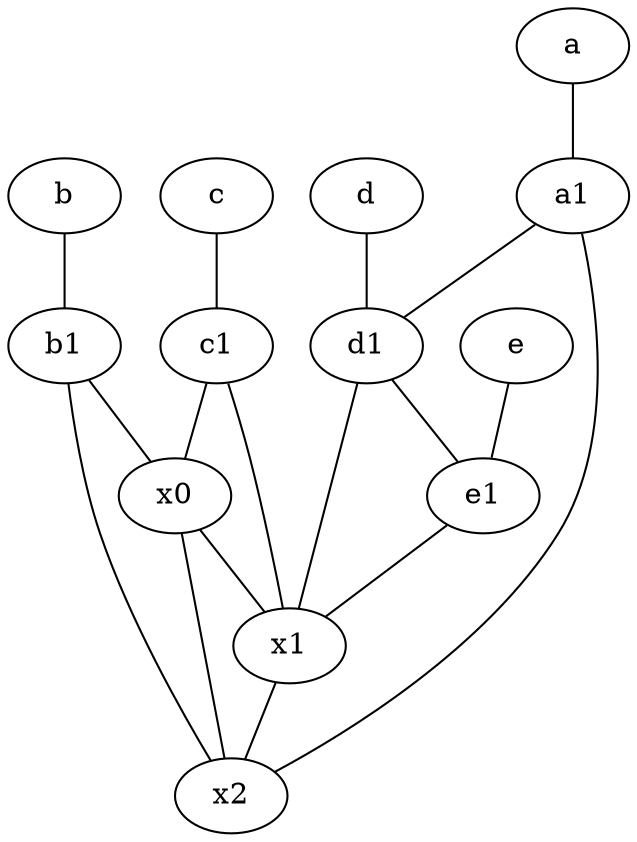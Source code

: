 graph {
	node [labelfontsize=50]
	e1 [labelfontsize=50 pos="7,7!"]
	c [labelfontsize=50 pos="4.5,2!"]
	e [labelfontsize=50 pos="7,9!"]
	a [labelfontsize=50 pos="8,2!"]
	x0 [labelfontsize=50]
	x2 [labelfontsize=50]
	d [labelfontsize=50 pos="2,5!"]
	a1 [labelfontsize=50 pos="8,3!"]
	b1 [labelfontsize=50 pos="9,4!"]
	b [labelfontsize=50 pos="10,4!"]
	c1 [labelfontsize=50 pos="4.5,3!"]
	x1 [labelfontsize=50]
	d1 [labelfontsize=50 pos="3,5!"]
	c1 -- x0
	d -- d1
	x1 -- x2
	b -- b1
	x0 -- x1
	e1 -- x1
	b1 -- x2
	b1 -- x0
	a -- a1
	a1 -- d1
	e -- e1
	c -- c1
	x0 -- x2
	c1 -- x1
	d1 -- e1
	d1 -- x1
	a1 -- x2
}
